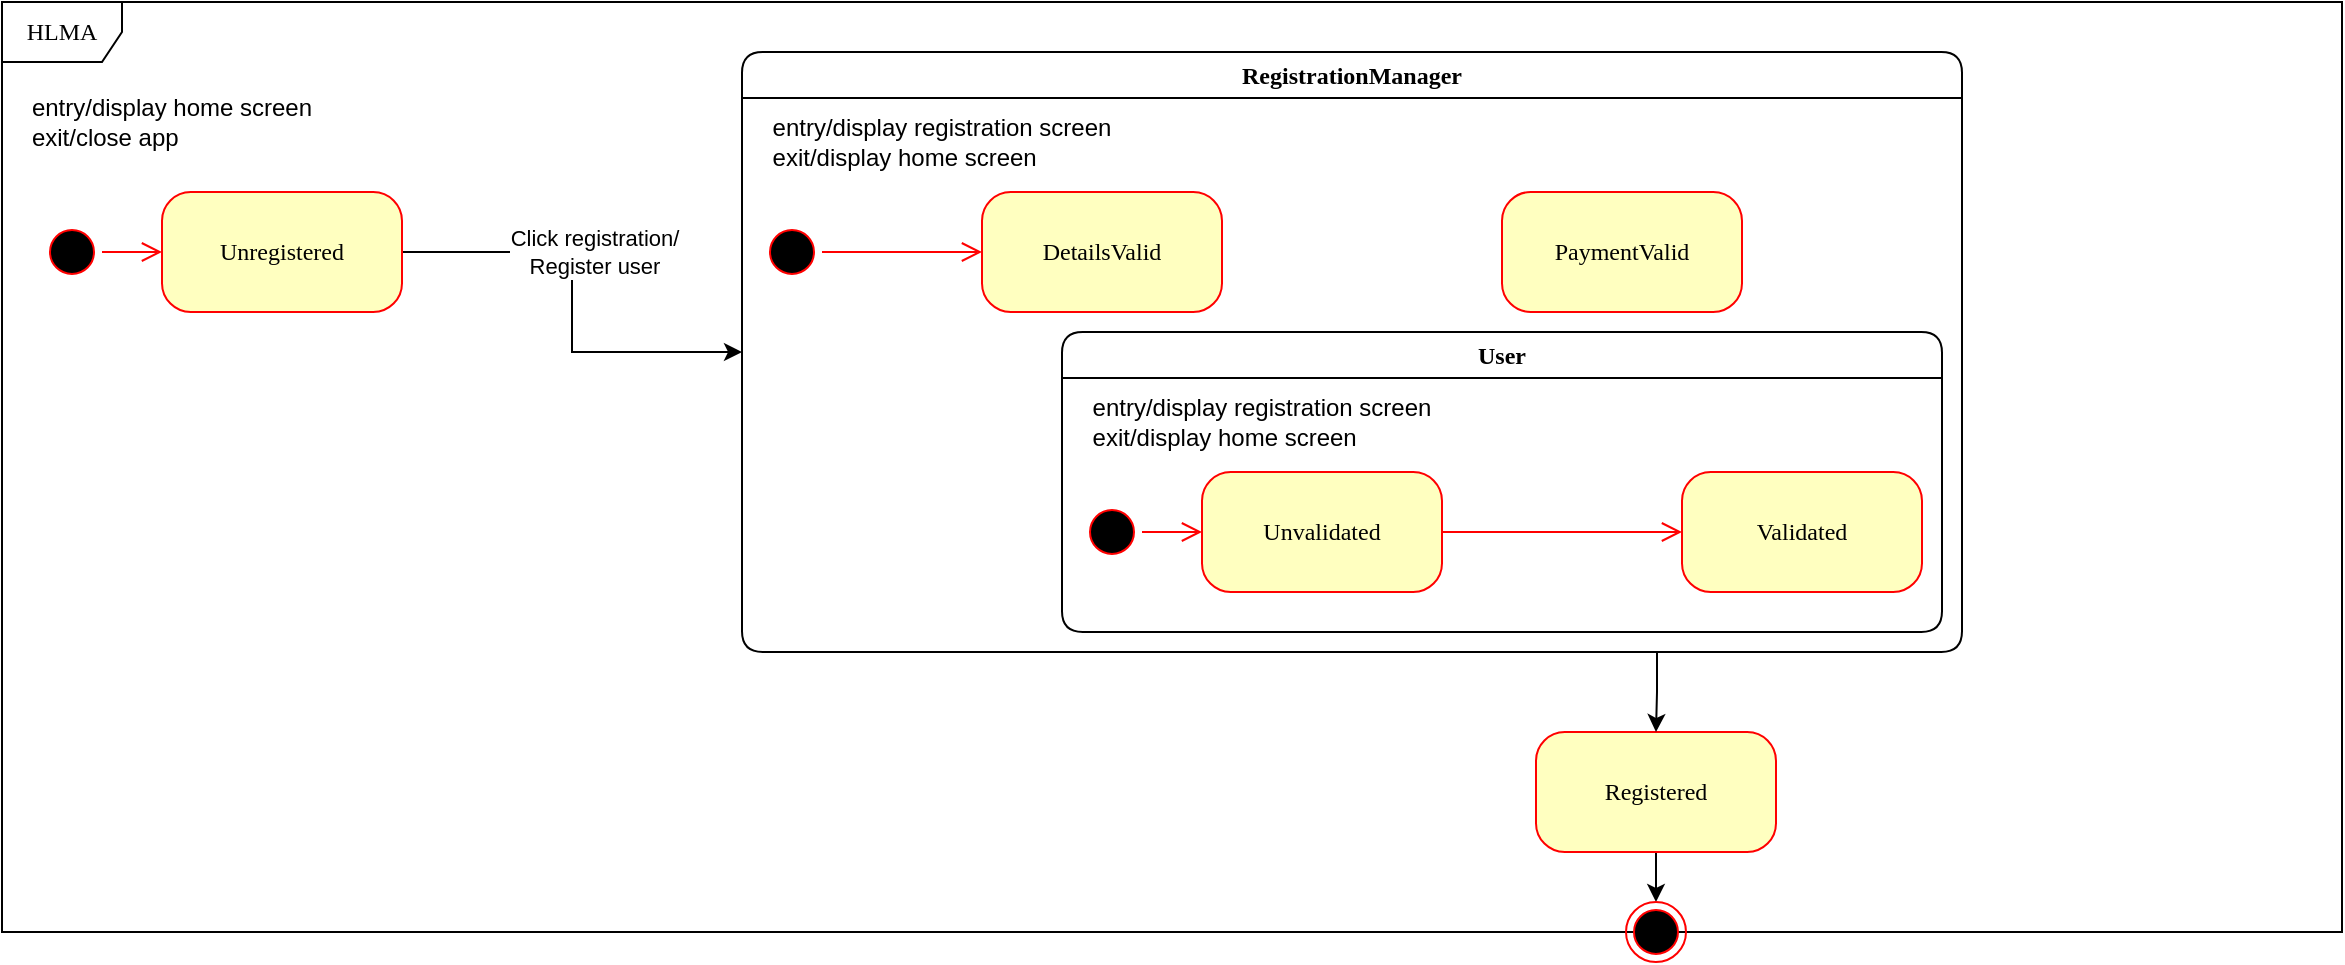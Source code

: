 <mxfile version="20.7.4" type="github">
  <diagram name="Page-1" id="58cdce13-f638-feb5-8d6f-7d28b1aa9fa0">
    <mxGraphModel dx="1474" dy="463" grid="1" gridSize="10" guides="1" tooltips="1" connect="1" arrows="1" fold="1" page="1" pageScale="1" pageWidth="1100" pageHeight="850" background="none" math="0" shadow="0">
      <root>
        <mxCell id="0" />
        <mxCell id="1" parent="0" />
        <mxCell id="2a3bc250acf0617d-8" value="HLMA" style="shape=umlFrame;whiteSpace=wrap;html=1;rounded=1;shadow=0;comic=0;labelBackgroundColor=none;strokeWidth=1;fontFamily=Verdana;fontSize=12;align=center;" parent="1" vertex="1">
          <mxGeometry x="110" y="35" width="1170" height="465" as="geometry" />
        </mxCell>
        <mxCell id="382b91b5511bd0f7-1" value="" style="ellipse;html=1;shape=startState;fillColor=#000000;strokeColor=#ff0000;rounded=1;shadow=0;comic=0;labelBackgroundColor=none;fontFamily=Verdana;fontSize=12;fontColor=#000000;align=center;direction=south;" parent="1" vertex="1">
          <mxGeometry x="130" y="145" width="30" height="30" as="geometry" />
        </mxCell>
        <mxCell id="Hjz2qxNdtFsDajDbBwBD-27" style="edgeStyle=orthogonalEdgeStyle;rounded=0;orthogonalLoop=1;jettySize=auto;html=1;entryX=0.5;entryY=0;entryDx=0;entryDy=0;" edge="1" parent="1" source="382b91b5511bd0f7-5" target="Hjz2qxNdtFsDajDbBwBD-26">
          <mxGeometry relative="1" as="geometry" />
        </mxCell>
        <mxCell id="382b91b5511bd0f7-5" value="Registered" style="rounded=1;whiteSpace=wrap;html=1;arcSize=24;fillColor=#ffffc0;strokeColor=#ff0000;shadow=0;comic=0;labelBackgroundColor=none;fontFamily=Verdana;fontSize=12;fontColor=#000000;align=center;" parent="1" vertex="1">
          <mxGeometry x="877" y="400" width="120" height="60" as="geometry" />
        </mxCell>
        <mxCell id="Hjz2qxNdtFsDajDbBwBD-19" style="edgeStyle=orthogonalEdgeStyle;rounded=0;orthogonalLoop=1;jettySize=auto;html=1;entryX=0;entryY=0.5;entryDx=0;entryDy=0;" edge="1" parent="1" source="382b91b5511bd0f7-6" target="Hjz2qxNdtFsDajDbBwBD-13">
          <mxGeometry relative="1" as="geometry" />
        </mxCell>
        <mxCell id="Hjz2qxNdtFsDajDbBwBD-25" value="Click registration/&lt;br&gt;Register user" style="edgeLabel;html=1;align=center;verticalAlign=middle;resizable=0;points=[];" vertex="1" connectable="0" parent="Hjz2qxNdtFsDajDbBwBD-19">
          <mxGeometry x="-0.208" y="-2" relative="1" as="geometry">
            <mxPoint x="13" y="-2" as="offset" />
          </mxGeometry>
        </mxCell>
        <mxCell id="382b91b5511bd0f7-6" value="Unregistered" style="rounded=1;whiteSpace=wrap;html=1;arcSize=24;fillColor=#ffffc0;strokeColor=#ff0000;shadow=0;comic=0;labelBackgroundColor=none;fontFamily=Verdana;fontSize=12;fontColor=#000000;align=center;" parent="1" vertex="1">
          <mxGeometry x="190" y="130" width="120" height="60" as="geometry" />
        </mxCell>
        <mxCell id="2a3bc250acf0617d-9" style="edgeStyle=orthogonalEdgeStyle;html=1;labelBackgroundColor=none;endArrow=open;endSize=8;strokeColor=#ff0000;fontFamily=Verdana;fontSize=12;align=left;" parent="1" source="382b91b5511bd0f7-1" target="382b91b5511bd0f7-6" edge="1">
          <mxGeometry relative="1" as="geometry" />
        </mxCell>
        <mxCell id="Hjz2qxNdtFsDajDbBwBD-1" value="entry/display home screen&lt;br&gt;&lt;div style=&quot;text-align: left;&quot;&gt;&lt;span style=&quot;background-color: initial;&quot;&gt;exit/close app&lt;/span&gt;&lt;/div&gt;" style="text;html=1;strokeColor=none;fillColor=none;align=center;verticalAlign=middle;whiteSpace=wrap;rounded=0;" vertex="1" parent="1">
          <mxGeometry x="120" y="80" width="150" height="30" as="geometry" />
        </mxCell>
        <mxCell id="Hjz2qxNdtFsDajDbBwBD-20" style="edgeStyle=orthogonalEdgeStyle;rounded=0;orthogonalLoop=1;jettySize=auto;html=1;entryX=0.5;entryY=0;entryDx=0;entryDy=0;exitX=0.75;exitY=1;exitDx=0;exitDy=0;" edge="1" parent="1" source="Hjz2qxNdtFsDajDbBwBD-13" target="382b91b5511bd0f7-5">
          <mxGeometry relative="1" as="geometry">
            <mxPoint x="850" y="260" as="sourcePoint" />
          </mxGeometry>
        </mxCell>
        <mxCell id="Hjz2qxNdtFsDajDbBwBD-13" value="RegistrationManager" style="swimlane;whiteSpace=wrap;html=1;rounded=1;shadow=0;comic=0;labelBackgroundColor=none;strokeWidth=1;fontFamily=Verdana;fontSize=12;align=center;" vertex="1" parent="1">
          <mxGeometry x="480" y="60" width="610" height="300" as="geometry">
            <mxRectangle x="590" y="60" width="110" height="30" as="alternateBounds" />
          </mxGeometry>
        </mxCell>
        <mxCell id="Hjz2qxNdtFsDajDbBwBD-17" style="edgeStyle=elbowEdgeStyle;html=1;labelBackgroundColor=none;endArrow=open;endSize=8;strokeColor=#ff0000;fontFamily=Verdana;fontSize=12;align=left;entryX=0;entryY=0.5;entryDx=0;entryDy=0;" edge="1" parent="Hjz2qxNdtFsDajDbBwBD-13" source="Hjz2qxNdtFsDajDbBwBD-18" target="Hjz2qxNdtFsDajDbBwBD-31">
          <mxGeometry relative="1" as="geometry">
            <mxPoint x="70" y="100" as="targetPoint" />
          </mxGeometry>
        </mxCell>
        <mxCell id="Hjz2qxNdtFsDajDbBwBD-18" value="" style="ellipse;html=1;shape=startState;fillColor=#000000;strokeColor=#ff0000;rounded=1;shadow=0;comic=0;labelBackgroundColor=none;fontFamily=Verdana;fontSize=12;fontColor=#000000;align=center;direction=south;" vertex="1" parent="Hjz2qxNdtFsDajDbBwBD-13">
          <mxGeometry x="10" y="85" width="30" height="30" as="geometry" />
        </mxCell>
        <mxCell id="Hjz2qxNdtFsDajDbBwBD-28" value="entry/display registration screen&lt;br&gt;&lt;div style=&quot;text-align: left;&quot;&gt;&lt;span style=&quot;background-color: initial;&quot;&gt;exit/display home screen&lt;/span&gt;&lt;/div&gt;" style="text;html=1;strokeColor=none;fillColor=none;align=center;verticalAlign=middle;whiteSpace=wrap;rounded=0;" vertex="1" parent="Hjz2qxNdtFsDajDbBwBD-13">
          <mxGeometry x="10" y="30" width="180" height="30" as="geometry" />
        </mxCell>
        <mxCell id="Hjz2qxNdtFsDajDbBwBD-31" value="DetailsValid" style="rounded=1;whiteSpace=wrap;html=1;arcSize=24;fillColor=#ffffc0;strokeColor=#ff0000;shadow=0;comic=0;labelBackgroundColor=none;fontFamily=Verdana;fontSize=12;fontColor=#000000;align=center;" vertex="1" parent="Hjz2qxNdtFsDajDbBwBD-13">
          <mxGeometry x="120" y="70" width="120" height="60" as="geometry" />
        </mxCell>
        <mxCell id="Hjz2qxNdtFsDajDbBwBD-41" value="PaymentValid" style="rounded=1;whiteSpace=wrap;html=1;arcSize=24;fillColor=#ffffc0;strokeColor=#ff0000;shadow=0;comic=0;labelBackgroundColor=none;fontFamily=Verdana;fontSize=12;fontColor=#000000;align=center;" vertex="1" parent="Hjz2qxNdtFsDajDbBwBD-13">
          <mxGeometry x="380" y="70" width="120" height="60" as="geometry" />
        </mxCell>
        <mxCell id="Hjz2qxNdtFsDajDbBwBD-26" value="" style="ellipse;html=1;shape=endState;fillColor=#000000;strokeColor=#ff0000;rounded=1;shadow=0;comic=0;labelBackgroundColor=none;fontFamily=Verdana;fontSize=12;fontColor=#000000;align=center;" vertex="1" parent="1">
          <mxGeometry x="922" y="485" width="30" height="30" as="geometry" />
        </mxCell>
        <mxCell id="Hjz2qxNdtFsDajDbBwBD-32" value="User" style="swimlane;whiteSpace=wrap;html=1;rounded=1;shadow=0;comic=0;labelBackgroundColor=none;strokeWidth=1;fontFamily=Verdana;fontSize=12;align=center;" vertex="1" parent="1">
          <mxGeometry x="640" y="200" width="440" height="150" as="geometry">
            <mxRectangle x="590" y="60" width="110" height="30" as="alternateBounds" />
          </mxGeometry>
        </mxCell>
        <mxCell id="Hjz2qxNdtFsDajDbBwBD-33" value="Unvalidated" style="rounded=1;whiteSpace=wrap;html=1;arcSize=24;fillColor=#ffffc0;strokeColor=#ff0000;shadow=0;comic=0;labelBackgroundColor=none;fontFamily=Verdana;fontSize=12;fontColor=#000000;align=center;" vertex="1" parent="Hjz2qxNdtFsDajDbBwBD-32">
          <mxGeometry x="70" y="70" width="120" height="60" as="geometry" />
        </mxCell>
        <mxCell id="Hjz2qxNdtFsDajDbBwBD-34" style="edgeStyle=elbowEdgeStyle;html=1;labelBackgroundColor=none;endArrow=open;endSize=8;strokeColor=#ff0000;fontFamily=Verdana;fontSize=12;align=left;" edge="1" parent="Hjz2qxNdtFsDajDbBwBD-32" source="Hjz2qxNdtFsDajDbBwBD-35" target="Hjz2qxNdtFsDajDbBwBD-33">
          <mxGeometry relative="1" as="geometry" />
        </mxCell>
        <mxCell id="Hjz2qxNdtFsDajDbBwBD-35" value="" style="ellipse;html=1;shape=startState;fillColor=#000000;strokeColor=#ff0000;rounded=1;shadow=0;comic=0;labelBackgroundColor=none;fontFamily=Verdana;fontSize=12;fontColor=#000000;align=center;direction=south;" vertex="1" parent="Hjz2qxNdtFsDajDbBwBD-32">
          <mxGeometry x="10" y="85" width="30" height="30" as="geometry" />
        </mxCell>
        <mxCell id="Hjz2qxNdtFsDajDbBwBD-36" value="entry/display registration screen&lt;br&gt;&lt;div style=&quot;text-align: left;&quot;&gt;&lt;span style=&quot;background-color: initial;&quot;&gt;exit/display home screen&lt;/span&gt;&lt;/div&gt;" style="text;html=1;strokeColor=none;fillColor=none;align=center;verticalAlign=middle;whiteSpace=wrap;rounded=0;" vertex="1" parent="Hjz2qxNdtFsDajDbBwBD-32">
          <mxGeometry x="10" y="30" width="180" height="30" as="geometry" />
        </mxCell>
        <mxCell id="Hjz2qxNdtFsDajDbBwBD-37" value="Validated" style="rounded=1;whiteSpace=wrap;html=1;arcSize=24;fillColor=#ffffc0;strokeColor=#ff0000;shadow=0;comic=0;labelBackgroundColor=none;fontFamily=Verdana;fontSize=12;fontColor=#000000;align=center;" vertex="1" parent="Hjz2qxNdtFsDajDbBwBD-32">
          <mxGeometry x="310" y="70" width="120" height="60" as="geometry" />
        </mxCell>
        <mxCell id="Hjz2qxNdtFsDajDbBwBD-38" style="edgeStyle=elbowEdgeStyle;html=1;labelBackgroundColor=none;endArrow=open;endSize=8;strokeColor=#ff0000;fontFamily=Verdana;fontSize=12;align=left;entryX=0;entryY=0.5;entryDx=0;entryDy=0;" edge="1" parent="Hjz2qxNdtFsDajDbBwBD-32" source="Hjz2qxNdtFsDajDbBwBD-33" target="Hjz2qxNdtFsDajDbBwBD-37">
          <mxGeometry relative="1" as="geometry">
            <mxPoint x="358" y="100" as="targetPoint" />
            <Array as="points" />
          </mxGeometry>
        </mxCell>
      </root>
    </mxGraphModel>
  </diagram>
</mxfile>
